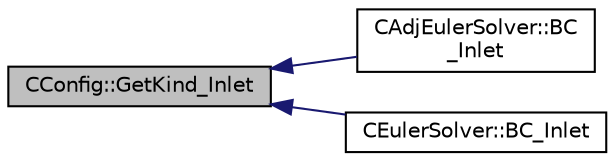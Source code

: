 digraph "CConfig::GetKind_Inlet"
{
  edge [fontname="Helvetica",fontsize="10",labelfontname="Helvetica",labelfontsize="10"];
  node [fontname="Helvetica",fontsize="10",shape=record];
  rankdir="LR";
  Node5082 [label="CConfig::GetKind_Inlet",height=0.2,width=0.4,color="black", fillcolor="grey75", style="filled", fontcolor="black"];
  Node5082 -> Node5083 [dir="back",color="midnightblue",fontsize="10",style="solid",fontname="Helvetica"];
  Node5083 [label="CAdjEulerSolver::BC\l_Inlet",height=0.2,width=0.4,color="black", fillcolor="white", style="filled",URL="$class_c_adj_euler_solver.html#a29398c2203511586508ff9d43e894e41",tooltip="Impose the inlet boundary condition. "];
  Node5082 -> Node5084 [dir="back",color="midnightblue",fontsize="10",style="solid",fontname="Helvetica"];
  Node5084 [label="CEulerSolver::BC_Inlet",height=0.2,width=0.4,color="black", fillcolor="white", style="filled",URL="$class_c_euler_solver.html#aabbe4c302452f52fcbe5cdf7022e6c9a",tooltip="Impose a subsonic inlet boundary condition. "];
}
